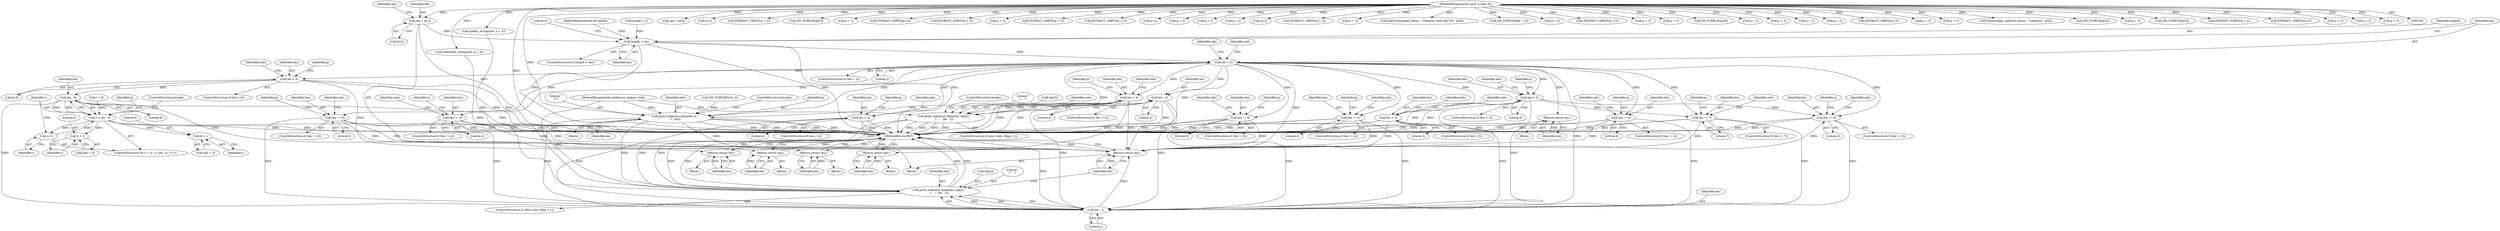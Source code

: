 digraph "0_tcpdump_7029d15f148ef24bb7c6668bc640f5470d085e5a_2@pointer" {
"1000125" [label="(Call,len = p[1])"];
"1000110" [label="(MethodParameterIn,const u_char *p)"];
"1000136" [label="(Call,length < len)"];
"1000142" [label="(Call,len < 2)"];
"1000203" [label="(Return,return len;)"];
"1000210" [label="(Call,len < 6)"];
"1000218" [label="(Return,return len;)"];
"1000265" [label="(Call,len - 6)"];
"1000263" [label="(Call,i < len - 6)"];
"1000268" [label="(Call,i++)"];
"1000274" [label="(Call,6 + i)"];
"1000284" [label="(Call,6 + i)"];
"1000733" [label="(Call,len - 2)"];
"1000726" [label="(Call,print_unknown_data(ndo, &p[2], \"\n\t    \", len - 2))"];
"1000736" [label="(Return,return len;)"];
"1000290" [label="(Call,len != 4)"];
"1000298" [label="(Return,return len;)"];
"1000318" [label="(Call,len != 6)"];
"1000326" [label="(Return,return len;)"];
"1000346" [label="(Call,len < 4)"];
"1000354" [label="(Return,return len;)"];
"1000403" [label="(Call,print_unknown_data(ndo, p, \"\n\t\", len))"];
"1000411" [label="(Call,len < 4)"];
"1000446" [label="(Call,len != 6)"];
"1000478" [label="(Call,len != 4)"];
"1000506" [label="(Call,len < 3)"];
"1000542" [label="(Call,len != 4)"];
"1000570" [label="(Call,len < 3)"];
"1000603" [label="(Call,len != 7)"];
"1000632" [label="(Call,len != 9)"];
"1000716" [label="(Call,len - 2)"];
"1000709" [label="(Call,print_unknown_data(ndo, &p[2], \"\n\t    \", len - 2))"];
"1000285" [label="(Literal,6)"];
"1000405" [label="(Identifier,p)"];
"1000719" [label="(ControlStructure,break;)"];
"1000727" [label="(Identifier,ndo)"];
"1000478" [label="(Call,len != 4)"];
"1000720" [label="(ControlStructure,if (ndo->ndo_vflag > 1))"];
"1000709" [label="(Call,print_unknown_data(ndo, &p[2], \"\n\t    \", len - 2))"];
"1000569" [label="(ControlStructure,if (len < 3))"];
"1000506" [label="(Call,len < 3)"];
"1000116" [label="(Call,length < 2)"];
"1000548" [label="(Identifier,ndo)"];
"1000359" [label="(Identifier,p)"];
"1000555" [label="(Identifier,p)"];
"1000286" [label="(Identifier,i)"];
"1000512" [label="(Identifier,ndo)"];
"1000130" [label="(Call,opt = p[0])"];
"1000430" [label="(Call,p+2)"];
"1000633" [label="(Identifier,len)"];
"1000289" [label="(ControlStructure,if (len != 4))"];
"1000410" [label="(ControlStructure,if (len < 4))"];
"1000718" [label="(Literal,2)"];
"1000275" [label="(Literal,6)"];
"1000543" [label="(Identifier,len)"];
"1000563" [label="(Call,EXTRACT_16BITS(p + 2))"];
"1000149" [label="(Identifier,opt)"];
"1000580" [label="(Call,ND_TCHECK(p[2]))"];
"1000136" [label="(Call,length < len)"];
"1000312" [label="(Call,p + 2)"];
"1000624" [label="(Call,ipaddr_string(ndo, p + 3))"];
"1000480" [label="(Literal,4)"];
"1000127" [label="(Call,p[1])"];
"1000717" [label="(Identifier,len)"];
"1000235" [label="(Call,EXTRACT_24BITS(p+2))"];
"1000507" [label="(Identifier,len)"];
"1000467" [label="(Call,EXTRACT_32BITS(p + 2))"];
"1000327" [label="(Identifier,len)"];
"1000616" [label="(Identifier,p)"];
"1000269" [label="(Identifier,i)"];
"1000213" [label="(Block,)"];
"1000745" [label="(MethodReturn,RET)"];
"1000292" [label="(Literal,4)"];
"1000287" [label="(ControlStructure,break;)"];
"1000605" [label="(Literal,7)"];
"1000468" [label="(Call,p + 2)"];
"1000715" [label="(Literal,\"\n\t    \")"];
"1000576" [label="(Identifier,ndo)"];
"1000413" [label="(Literal,4)"];
"1000631" [label="(ControlStructure,if (len != 9))"];
"1000239" [label="(Call,EXTRACT_24BITS(p + 2))"];
"1000143" [label="(Identifier,len)"];
"1000324" [label="(Identifier,ndo)"];
"1000603" [label="(Call,len != 7)"];
"1000266" [label="(Identifier,len)"];
"1000541" [label="(ControlStructure,if (len != 4))"];
"1000274" [label="(Call,6 + i)"];
"1000311" [label="(Call,EXTRACT_16BITS(p + 2))"];
"1000477" [label="(ControlStructure,if (len != 4))"];
"1000376" [label="(Call,p+2)"];
"1000299" [label="(Identifier,len)"];
"1000196" [label="(Block,)"];
"1000406" [label="(Literal,\"\n\t\")"];
"1000340" [label="(Call,p + 2)"];
"1000303" [label="(Identifier,p)"];
"1000404" [label="(Identifier,ndo)"];
"1000218" [label="(Return,return len;)"];
"1000131" [label="(Identifier,opt)"];
"1000734" [label="(Identifier,len)"];
"1000448" [label="(Literal,6)"];
"1000330" [label="(Call,p + 2)"];
"1000302" [label="(Call,p + 2)"];
"1000317" [label="(ControlStructure,if (len != 6))"];
"1000259" [label="(ControlStructure,for (i = 0; i < len - 6; i++))"];
"1000544" [label="(Literal,4)"];
"1000204" [label="(Identifier,len)"];
"1000236" [label="(Call,p+2)"];
"1000137" [label="(Identifier,length)"];
"1000264" [label="(Identifier,i)"];
"1000370" [label="(Call,EXTRACT_16BITS(p + 2))"];
"1000348" [label="(Literal,4)"];
"1000121" [label="(Call,ND_TCHECK2(*p, 2))"];
"1000447" [label="(Identifier,len)"];
"1000211" [label="(Identifier,len)"];
"1000347" [label="(Identifier,len)"];
"1000417" [label="(Identifier,ndo)"];
"1000141" [label="(ControlStructure,if (len < 2))"];
"1000412" [label="(Identifier,len)"];
"1000582" [label="(Identifier,p)"];
"1000655" [label="(Call,p + 3)"];
"1000291" [label="(Identifier,len)"];
"1000390" [label="(Call,tok2str(authalg_values, \"Unknown Auth Alg %u\", p[4]))"];
"1000354" [label="(Return,return len;)"];
"1000459" [label="(Identifier,p)"];
"1000293" [label="(Block,)"];
"1000716" [label="(Call,len - 2)"];
"1000296" [label="(Identifier,ndo)"];
"1000265" [label="(Call,len - 6)"];
"1000653" [label="(Call,etheraddr_string(ndo, p + 3))"];
"1000331" [label="(Identifier,p)"];
"1000604" [label="(Identifier,len)"];
"1000271" [label="(Call,ND_TCHECK(p[6 + i]))"];
"1000491" [label="(Identifier,p)"];
"1000452" [label="(Identifier,ndo)"];
"1000446" [label="(Call,len != 6)"];
"1000140" [label="(Literal,0)"];
"1000284" [label="(Call,6 + i)"];
"1000711" [label="(Call,&p[2])"];
"1000508" [label="(Literal,3)"];
"1000554" [label="(Call,p + 2)"];
"1000484" [label="(Identifier,ndo)"];
"1000710" [label="(Identifier,ndo)"];
"1000499" [label="(Call,EXTRACT_16BITS(p + 2))"];
"1000222" [label="(Call,p + 2)"];
"1000203" [label="(Return,return len;)"];
"1000319" [label="(Identifier,len)"];
"1000111" [label="(MethodParameterIn,int length)"];
"1000276" [label="(Identifier,i)"];
"1000403" [label="(Call,print_unknown_data(ndo, p, \"\n\t\", len))"];
"1000263" [label="(Call,i < len - 6)"];
"1000408" [label="(ControlStructure,break;)"];
"1000733" [label="(Call,len - 2)"];
"1000267" [label="(Literal,6)"];
"1000479" [label="(Identifier,len)"];
"1000135" [label="(ControlStructure,if (length < len))"];
"1000260" [label="(Call,i = 0)"];
"1000223" [label="(Identifier,p)"];
"1000272" [label="(Call,p[6 + i])"];
"1000112" [label="(Block,)"];
"1000634" [label="(Literal,9)"];
"1000358" [label="(Call,p + 2)"];
"1000445" [label="(ControlStructure,if (len != 6))"];
"1000609" [label="(Identifier,ndo)"];
"1000290" [label="(Call,len != 4)"];
"1000703" [label="(ControlStructure,if (ndo->ndo_vflag < 2))"];
"1000424" [label="(Identifier,p)"];
"1000109" [label="(MethodParameterIn,netdissect_options *ndo)"];
"1000138" [label="(Identifier,len)"];
"1000298" [label="(Return,return len;)"];
"1000110" [label="(MethodParameterIn,const u_char *p)"];
"1000381" [label="(Call,ND_TCHECK(p[4]))"];
"1000728" [label="(Call,&p[2])"];
"1000737" [label="(Identifier,len)"];
"1000126" [label="(Identifier,len)"];
"1000268" [label="(Call,i++)"];
"1000732" [label="(Literal,\"\n\t    \")"];
"1000282" [label="(Call,p[6 + i])"];
"1000645" [label="(Identifier,p)"];
"1000458" [label="(Call,p + 2)"];
"1000518" [label="(Identifier,ndo)"];
"1000542" [label="(Call,len != 4)"];
"1000379" [label="(Block,)"];
"1000602" [label="(ControlStructure,if (len != 7))"];
"1000210" [label="(Call,len < 6)"];
"1000355" [label="(Identifier,len)"];
"1000240" [label="(Call,p + 2)"];
"1000736" [label="(Return,return len;)"];
"1000371" [label="(Call,p + 2)"];
"1000125" [label="(Call,len = p[1])"];
"1000564" [label="(Call,p + 2)"];
"1000321" [label="(Block,)"];
"1000429" [label="(Call,EXTRACT_16BITS(p+2))"];
"1000490" [label="(Call,p + 2)"];
"1000216" [label="(Identifier,ndo)"];
"1000345" [label="(ControlStructure,if (len < 4))"];
"1000570" [label="(Call,len < 3)"];
"1000423" [label="(Call,p + 2)"];
"1000209" [label="(ControlStructure,if (len < 6))"];
"1000212" [label="(Literal,6)"];
"1000530" [label="(Call,tok2str(ppp_callback_values, \"Unknown\", p[2]))"];
"1000572" [label="(Literal,3)"];
"1000320" [label="(Literal,6)"];
"1000411" [label="(Call,len < 4)"];
"1000142" [label="(Call,len < 2)"];
"1000520" [label="(Call,ND_TCHECK(p[2]))"];
"1000615" [label="(Call,p + 3)"];
"1000346" [label="(Call,len < 4)"];
"1000349" [label="(Block,)"];
"1000571" [label="(Identifier,len)"];
"1000726" [label="(Call,print_unknown_data(ndo, &p[2], \"\n\t    \", len - 2))"];
"1000243" [label="(Call,ND_TCHECK(p[5]))"];
"1000326" [label="(Return,return len;)"];
"1000339" [label="(Call,EXTRACT_32BITS(p + 2))"];
"1000638" [label="(Identifier,ndo)"];
"1000219" [label="(Identifier,len)"];
"1000375" [label="(Call,EXTRACT_16BITS(p+2))"];
"1000632" [label="(Call,len != 9)"];
"1000505" [label="(ControlStructure,if (len < 3))"];
"1000500" [label="(Call,p + 2)"];
"1000644" [label="(Call,p + 3)"];
"1000735" [label="(Literal,2)"];
"1000178" [label="(Identifier,opt)"];
"1000318" [label="(Call,len != 6)"];
"1000273" [label="(Identifier,p)"];
"1000144" [label="(Literal,2)"];
"1000407" [label="(Identifier,len)"];
"1000626" [label="(Call,p + 3)"];
"1000352" [label="(Identifier,ndo)"];
"1000125" -> "1000112"  [label="AST: "];
"1000125" -> "1000127"  [label="CFG: "];
"1000126" -> "1000125"  [label="AST: "];
"1000127" -> "1000125"  [label="AST: "];
"1000131" -> "1000125"  [label="CFG: "];
"1000125" -> "1000745"  [label="DDG: "];
"1000110" -> "1000125"  [label="DDG: "];
"1000125" -> "1000136"  [label="DDG: "];
"1000110" -> "1000108"  [label="AST: "];
"1000110" -> "1000745"  [label="DDG: "];
"1000110" -> "1000130"  [label="DDG: "];
"1000110" -> "1000222"  [label="DDG: "];
"1000110" -> "1000235"  [label="DDG: "];
"1000110" -> "1000236"  [label="DDG: "];
"1000110" -> "1000239"  [label="DDG: "];
"1000110" -> "1000240"  [label="DDG: "];
"1000110" -> "1000243"  [label="DDG: "];
"1000110" -> "1000271"  [label="DDG: "];
"1000110" -> "1000302"  [label="DDG: "];
"1000110" -> "1000311"  [label="DDG: "];
"1000110" -> "1000312"  [label="DDG: "];
"1000110" -> "1000330"  [label="DDG: "];
"1000110" -> "1000339"  [label="DDG: "];
"1000110" -> "1000340"  [label="DDG: "];
"1000110" -> "1000358"  [label="DDG: "];
"1000110" -> "1000370"  [label="DDG: "];
"1000110" -> "1000371"  [label="DDG: "];
"1000110" -> "1000375"  [label="DDG: "];
"1000110" -> "1000376"  [label="DDG: "];
"1000110" -> "1000381"  [label="DDG: "];
"1000110" -> "1000390"  [label="DDG: "];
"1000110" -> "1000403"  [label="DDG: "];
"1000110" -> "1000423"  [label="DDG: "];
"1000110" -> "1000429"  [label="DDG: "];
"1000110" -> "1000430"  [label="DDG: "];
"1000110" -> "1000458"  [label="DDG: "];
"1000110" -> "1000467"  [label="DDG: "];
"1000110" -> "1000468"  [label="DDG: "];
"1000110" -> "1000490"  [label="DDG: "];
"1000110" -> "1000499"  [label="DDG: "];
"1000110" -> "1000500"  [label="DDG: "];
"1000110" -> "1000520"  [label="DDG: "];
"1000110" -> "1000530"  [label="DDG: "];
"1000110" -> "1000554"  [label="DDG: "];
"1000110" -> "1000563"  [label="DDG: "];
"1000110" -> "1000564"  [label="DDG: "];
"1000110" -> "1000580"  [label="DDG: "];
"1000110" -> "1000615"  [label="DDG: "];
"1000110" -> "1000624"  [label="DDG: "];
"1000110" -> "1000626"  [label="DDG: "];
"1000110" -> "1000644"  [label="DDG: "];
"1000110" -> "1000653"  [label="DDG: "];
"1000110" -> "1000655"  [label="DDG: "];
"1000136" -> "1000135"  [label="AST: "];
"1000136" -> "1000138"  [label="CFG: "];
"1000137" -> "1000136"  [label="AST: "];
"1000138" -> "1000136"  [label="AST: "];
"1000140" -> "1000136"  [label="CFG: "];
"1000143" -> "1000136"  [label="CFG: "];
"1000136" -> "1000745"  [label="DDG: "];
"1000136" -> "1000745"  [label="DDG: "];
"1000136" -> "1000745"  [label="DDG: "];
"1000116" -> "1000136"  [label="DDG: "];
"1000111" -> "1000136"  [label="DDG: "];
"1000136" -> "1000142"  [label="DDG: "];
"1000142" -> "1000141"  [label="AST: "];
"1000142" -> "1000144"  [label="CFG: "];
"1000143" -> "1000142"  [label="AST: "];
"1000144" -> "1000142"  [label="AST: "];
"1000149" -> "1000142"  [label="CFG: "];
"1000178" -> "1000142"  [label="CFG: "];
"1000142" -> "1000745"  [label="DDG: "];
"1000142" -> "1000745"  [label="DDG: "];
"1000142" -> "1000203"  [label="DDG: "];
"1000142" -> "1000210"  [label="DDG: "];
"1000142" -> "1000290"  [label="DDG: "];
"1000142" -> "1000318"  [label="DDG: "];
"1000142" -> "1000346"  [label="DDG: "];
"1000142" -> "1000403"  [label="DDG: "];
"1000142" -> "1000411"  [label="DDG: "];
"1000142" -> "1000446"  [label="DDG: "];
"1000142" -> "1000478"  [label="DDG: "];
"1000142" -> "1000506"  [label="DDG: "];
"1000142" -> "1000542"  [label="DDG: "];
"1000142" -> "1000570"  [label="DDG: "];
"1000142" -> "1000603"  [label="DDG: "];
"1000142" -> "1000632"  [label="DDG: "];
"1000142" -> "1000716"  [label="DDG: "];
"1000142" -> "1000733"  [label="DDG: "];
"1000142" -> "1000736"  [label="DDG: "];
"1000203" -> "1000196"  [label="AST: "];
"1000203" -> "1000204"  [label="CFG: "];
"1000204" -> "1000203"  [label="AST: "];
"1000745" -> "1000203"  [label="CFG: "];
"1000203" -> "1000745"  [label="DDG: "];
"1000204" -> "1000203"  [label="DDG: "];
"1000210" -> "1000209"  [label="AST: "];
"1000210" -> "1000212"  [label="CFG: "];
"1000211" -> "1000210"  [label="AST: "];
"1000212" -> "1000210"  [label="AST: "];
"1000216" -> "1000210"  [label="CFG: "];
"1000223" -> "1000210"  [label="CFG: "];
"1000210" -> "1000745"  [label="DDG: "];
"1000210" -> "1000745"  [label="DDG: "];
"1000210" -> "1000218"  [label="DDG: "];
"1000210" -> "1000265"  [label="DDG: "];
"1000218" -> "1000213"  [label="AST: "];
"1000218" -> "1000219"  [label="CFG: "];
"1000219" -> "1000218"  [label="AST: "];
"1000745" -> "1000218"  [label="CFG: "];
"1000218" -> "1000745"  [label="DDG: "];
"1000219" -> "1000218"  [label="DDG: "];
"1000265" -> "1000263"  [label="AST: "];
"1000265" -> "1000267"  [label="CFG: "];
"1000266" -> "1000265"  [label="AST: "];
"1000267" -> "1000265"  [label="AST: "];
"1000263" -> "1000265"  [label="CFG: "];
"1000265" -> "1000745"  [label="DDG: "];
"1000265" -> "1000263"  [label="DDG: "];
"1000265" -> "1000263"  [label="DDG: "];
"1000265" -> "1000733"  [label="DDG: "];
"1000265" -> "1000736"  [label="DDG: "];
"1000263" -> "1000259"  [label="AST: "];
"1000264" -> "1000263"  [label="AST: "];
"1000273" -> "1000263"  [label="CFG: "];
"1000287" -> "1000263"  [label="CFG: "];
"1000263" -> "1000745"  [label="DDG: "];
"1000263" -> "1000745"  [label="DDG: "];
"1000263" -> "1000745"  [label="DDG: "];
"1000268" -> "1000263"  [label="DDG: "];
"1000260" -> "1000263"  [label="DDG: "];
"1000263" -> "1000268"  [label="DDG: "];
"1000263" -> "1000274"  [label="DDG: "];
"1000263" -> "1000284"  [label="DDG: "];
"1000268" -> "1000259"  [label="AST: "];
"1000268" -> "1000269"  [label="CFG: "];
"1000269" -> "1000268"  [label="AST: "];
"1000264" -> "1000268"  [label="CFG: "];
"1000274" -> "1000272"  [label="AST: "];
"1000274" -> "1000276"  [label="CFG: "];
"1000275" -> "1000274"  [label="AST: "];
"1000276" -> "1000274"  [label="AST: "];
"1000272" -> "1000274"  [label="CFG: "];
"1000284" -> "1000282"  [label="AST: "];
"1000284" -> "1000286"  [label="CFG: "];
"1000285" -> "1000284"  [label="AST: "];
"1000286" -> "1000284"  [label="AST: "];
"1000282" -> "1000284"  [label="CFG: "];
"1000733" -> "1000726"  [label="AST: "];
"1000733" -> "1000735"  [label="CFG: "];
"1000734" -> "1000733"  [label="AST: "];
"1000735" -> "1000733"  [label="AST: "];
"1000726" -> "1000733"  [label="CFG: "];
"1000733" -> "1000745"  [label="DDG: "];
"1000733" -> "1000726"  [label="DDG: "];
"1000733" -> "1000726"  [label="DDG: "];
"1000290" -> "1000733"  [label="DDG: "];
"1000570" -> "1000733"  [label="DDG: "];
"1000403" -> "1000733"  [label="DDG: "];
"1000716" -> "1000733"  [label="DDG: "];
"1000603" -> "1000733"  [label="DDG: "];
"1000542" -> "1000733"  [label="DDG: "];
"1000506" -> "1000733"  [label="DDG: "];
"1000411" -> "1000733"  [label="DDG: "];
"1000632" -> "1000733"  [label="DDG: "];
"1000318" -> "1000733"  [label="DDG: "];
"1000478" -> "1000733"  [label="DDG: "];
"1000346" -> "1000733"  [label="DDG: "];
"1000446" -> "1000733"  [label="DDG: "];
"1000733" -> "1000736"  [label="DDG: "];
"1000726" -> "1000720"  [label="AST: "];
"1000727" -> "1000726"  [label="AST: "];
"1000728" -> "1000726"  [label="AST: "];
"1000732" -> "1000726"  [label="AST: "];
"1000737" -> "1000726"  [label="CFG: "];
"1000726" -> "1000745"  [label="DDG: "];
"1000726" -> "1000745"  [label="DDG: "];
"1000726" -> "1000745"  [label="DDG: "];
"1000726" -> "1000745"  [label="DDG: "];
"1000403" -> "1000726"  [label="DDG: "];
"1000709" -> "1000726"  [label="DDG: "];
"1000709" -> "1000726"  [label="DDG: "];
"1000624" -> "1000726"  [label="DDG: "];
"1000653" -> "1000726"  [label="DDG: "];
"1000109" -> "1000726"  [label="DDG: "];
"1000736" -> "1000112"  [label="AST: "];
"1000736" -> "1000737"  [label="CFG: "];
"1000737" -> "1000736"  [label="AST: "];
"1000745" -> "1000736"  [label="CFG: "];
"1000736" -> "1000745"  [label="DDG: "];
"1000737" -> "1000736"  [label="DDG: "];
"1000290" -> "1000736"  [label="DDG: "];
"1000570" -> "1000736"  [label="DDG: "];
"1000403" -> "1000736"  [label="DDG: "];
"1000716" -> "1000736"  [label="DDG: "];
"1000603" -> "1000736"  [label="DDG: "];
"1000542" -> "1000736"  [label="DDG: "];
"1000506" -> "1000736"  [label="DDG: "];
"1000411" -> "1000736"  [label="DDG: "];
"1000632" -> "1000736"  [label="DDG: "];
"1000318" -> "1000736"  [label="DDG: "];
"1000478" -> "1000736"  [label="DDG: "];
"1000346" -> "1000736"  [label="DDG: "];
"1000446" -> "1000736"  [label="DDG: "];
"1000290" -> "1000289"  [label="AST: "];
"1000290" -> "1000292"  [label="CFG: "];
"1000291" -> "1000290"  [label="AST: "];
"1000292" -> "1000290"  [label="AST: "];
"1000296" -> "1000290"  [label="CFG: "];
"1000303" -> "1000290"  [label="CFG: "];
"1000290" -> "1000745"  [label="DDG: "];
"1000290" -> "1000745"  [label="DDG: "];
"1000290" -> "1000298"  [label="DDG: "];
"1000298" -> "1000293"  [label="AST: "];
"1000298" -> "1000299"  [label="CFG: "];
"1000299" -> "1000298"  [label="AST: "];
"1000745" -> "1000298"  [label="CFG: "];
"1000298" -> "1000745"  [label="DDG: "];
"1000299" -> "1000298"  [label="DDG: "];
"1000318" -> "1000317"  [label="AST: "];
"1000318" -> "1000320"  [label="CFG: "];
"1000319" -> "1000318"  [label="AST: "];
"1000320" -> "1000318"  [label="AST: "];
"1000324" -> "1000318"  [label="CFG: "];
"1000331" -> "1000318"  [label="CFG: "];
"1000318" -> "1000745"  [label="DDG: "];
"1000318" -> "1000745"  [label="DDG: "];
"1000318" -> "1000326"  [label="DDG: "];
"1000326" -> "1000321"  [label="AST: "];
"1000326" -> "1000327"  [label="CFG: "];
"1000327" -> "1000326"  [label="AST: "];
"1000745" -> "1000326"  [label="CFG: "];
"1000326" -> "1000745"  [label="DDG: "];
"1000327" -> "1000326"  [label="DDG: "];
"1000346" -> "1000345"  [label="AST: "];
"1000346" -> "1000348"  [label="CFG: "];
"1000347" -> "1000346"  [label="AST: "];
"1000348" -> "1000346"  [label="AST: "];
"1000352" -> "1000346"  [label="CFG: "];
"1000359" -> "1000346"  [label="CFG: "];
"1000346" -> "1000745"  [label="DDG: "];
"1000346" -> "1000745"  [label="DDG: "];
"1000346" -> "1000354"  [label="DDG: "];
"1000346" -> "1000403"  [label="DDG: "];
"1000354" -> "1000349"  [label="AST: "];
"1000354" -> "1000355"  [label="CFG: "];
"1000355" -> "1000354"  [label="AST: "];
"1000745" -> "1000354"  [label="CFG: "];
"1000354" -> "1000745"  [label="DDG: "];
"1000355" -> "1000354"  [label="DDG: "];
"1000403" -> "1000379"  [label="AST: "];
"1000403" -> "1000407"  [label="CFG: "];
"1000404" -> "1000403"  [label="AST: "];
"1000405" -> "1000403"  [label="AST: "];
"1000406" -> "1000403"  [label="AST: "];
"1000407" -> "1000403"  [label="AST: "];
"1000408" -> "1000403"  [label="CFG: "];
"1000403" -> "1000745"  [label="DDG: "];
"1000403" -> "1000745"  [label="DDG: "];
"1000403" -> "1000745"  [label="DDG: "];
"1000403" -> "1000745"  [label="DDG: "];
"1000109" -> "1000403"  [label="DDG: "];
"1000121" -> "1000403"  [label="DDG: "];
"1000411" -> "1000410"  [label="AST: "];
"1000411" -> "1000413"  [label="CFG: "];
"1000412" -> "1000411"  [label="AST: "];
"1000413" -> "1000411"  [label="AST: "];
"1000417" -> "1000411"  [label="CFG: "];
"1000424" -> "1000411"  [label="CFG: "];
"1000411" -> "1000745"  [label="DDG: "];
"1000411" -> "1000745"  [label="DDG: "];
"1000446" -> "1000445"  [label="AST: "];
"1000446" -> "1000448"  [label="CFG: "];
"1000447" -> "1000446"  [label="AST: "];
"1000448" -> "1000446"  [label="AST: "];
"1000452" -> "1000446"  [label="CFG: "];
"1000459" -> "1000446"  [label="CFG: "];
"1000446" -> "1000745"  [label="DDG: "];
"1000446" -> "1000745"  [label="DDG: "];
"1000478" -> "1000477"  [label="AST: "];
"1000478" -> "1000480"  [label="CFG: "];
"1000479" -> "1000478"  [label="AST: "];
"1000480" -> "1000478"  [label="AST: "];
"1000484" -> "1000478"  [label="CFG: "];
"1000491" -> "1000478"  [label="CFG: "];
"1000478" -> "1000745"  [label="DDG: "];
"1000478" -> "1000745"  [label="DDG: "];
"1000506" -> "1000505"  [label="AST: "];
"1000506" -> "1000508"  [label="CFG: "];
"1000507" -> "1000506"  [label="AST: "];
"1000508" -> "1000506"  [label="AST: "];
"1000512" -> "1000506"  [label="CFG: "];
"1000518" -> "1000506"  [label="CFG: "];
"1000506" -> "1000745"  [label="DDG: "];
"1000506" -> "1000745"  [label="DDG: "];
"1000542" -> "1000541"  [label="AST: "];
"1000542" -> "1000544"  [label="CFG: "];
"1000543" -> "1000542"  [label="AST: "];
"1000544" -> "1000542"  [label="AST: "];
"1000548" -> "1000542"  [label="CFG: "];
"1000555" -> "1000542"  [label="CFG: "];
"1000542" -> "1000745"  [label="DDG: "];
"1000542" -> "1000745"  [label="DDG: "];
"1000570" -> "1000569"  [label="AST: "];
"1000570" -> "1000572"  [label="CFG: "];
"1000571" -> "1000570"  [label="AST: "];
"1000572" -> "1000570"  [label="AST: "];
"1000576" -> "1000570"  [label="CFG: "];
"1000582" -> "1000570"  [label="CFG: "];
"1000570" -> "1000745"  [label="DDG: "];
"1000570" -> "1000745"  [label="DDG: "];
"1000570" -> "1000603"  [label="DDG: "];
"1000570" -> "1000632"  [label="DDG: "];
"1000603" -> "1000602"  [label="AST: "];
"1000603" -> "1000605"  [label="CFG: "];
"1000604" -> "1000603"  [label="AST: "];
"1000605" -> "1000603"  [label="AST: "];
"1000609" -> "1000603"  [label="CFG: "];
"1000616" -> "1000603"  [label="CFG: "];
"1000603" -> "1000745"  [label="DDG: "];
"1000603" -> "1000745"  [label="DDG: "];
"1000632" -> "1000631"  [label="AST: "];
"1000632" -> "1000634"  [label="CFG: "];
"1000633" -> "1000632"  [label="AST: "];
"1000634" -> "1000632"  [label="AST: "];
"1000638" -> "1000632"  [label="CFG: "];
"1000645" -> "1000632"  [label="CFG: "];
"1000632" -> "1000745"  [label="DDG: "];
"1000632" -> "1000745"  [label="DDG: "];
"1000716" -> "1000709"  [label="AST: "];
"1000716" -> "1000718"  [label="CFG: "];
"1000717" -> "1000716"  [label="AST: "];
"1000718" -> "1000716"  [label="AST: "];
"1000709" -> "1000716"  [label="CFG: "];
"1000716" -> "1000745"  [label="DDG: "];
"1000716" -> "1000709"  [label="DDG: "];
"1000716" -> "1000709"  [label="DDG: "];
"1000709" -> "1000703"  [label="AST: "];
"1000710" -> "1000709"  [label="AST: "];
"1000711" -> "1000709"  [label="AST: "];
"1000715" -> "1000709"  [label="AST: "];
"1000719" -> "1000709"  [label="CFG: "];
"1000709" -> "1000745"  [label="DDG: "];
"1000709" -> "1000745"  [label="DDG: "];
"1000709" -> "1000745"  [label="DDG: "];
"1000709" -> "1000745"  [label="DDG: "];
"1000109" -> "1000709"  [label="DDG: "];
}
